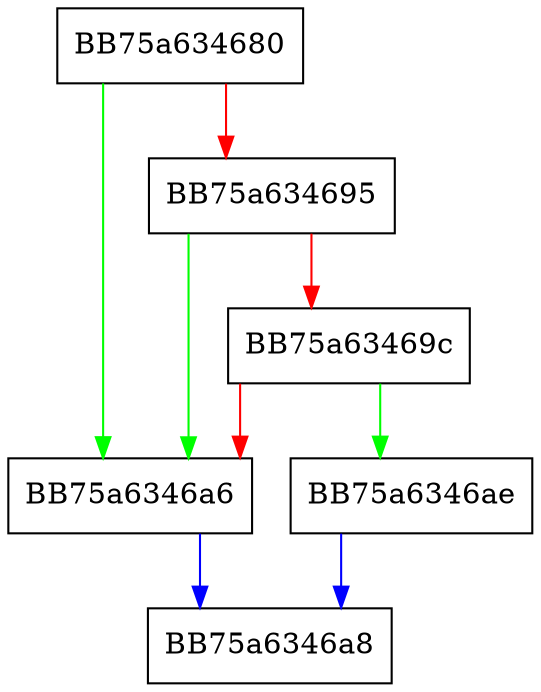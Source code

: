 digraph lzip_ismine {
  node [shape="box"];
  graph [splines=ortho];
  BB75a634680 -> BB75a6346a6 [color="green"];
  BB75a634680 -> BB75a634695 [color="red"];
  BB75a634695 -> BB75a6346a6 [color="green"];
  BB75a634695 -> BB75a63469c [color="red"];
  BB75a63469c -> BB75a6346ae [color="green"];
  BB75a63469c -> BB75a6346a6 [color="red"];
  BB75a6346a6 -> BB75a6346a8 [color="blue"];
  BB75a6346ae -> BB75a6346a8 [color="blue"];
}